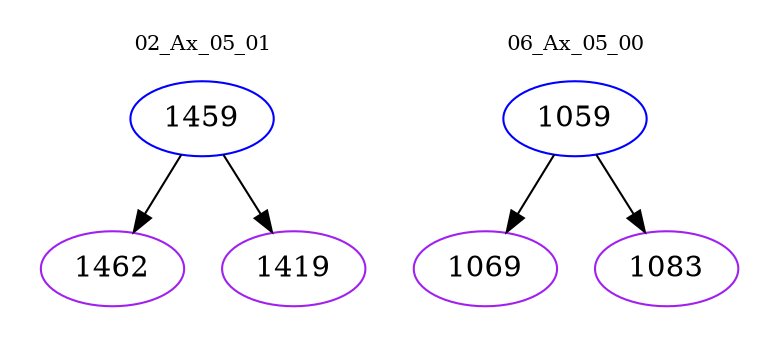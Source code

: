 digraph{
subgraph cluster_0 {
color = white
label = "02_Ax_05_01";
fontsize=10;
T0_1459 [label="1459", color="blue"]
T0_1459 -> T0_1462 [color="black"]
T0_1462 [label="1462", color="purple"]
T0_1459 -> T0_1419 [color="black"]
T0_1419 [label="1419", color="purple"]
}
subgraph cluster_1 {
color = white
label = "06_Ax_05_00";
fontsize=10;
T1_1059 [label="1059", color="blue"]
T1_1059 -> T1_1069 [color="black"]
T1_1069 [label="1069", color="purple"]
T1_1059 -> T1_1083 [color="black"]
T1_1083 [label="1083", color="purple"]
}
}

